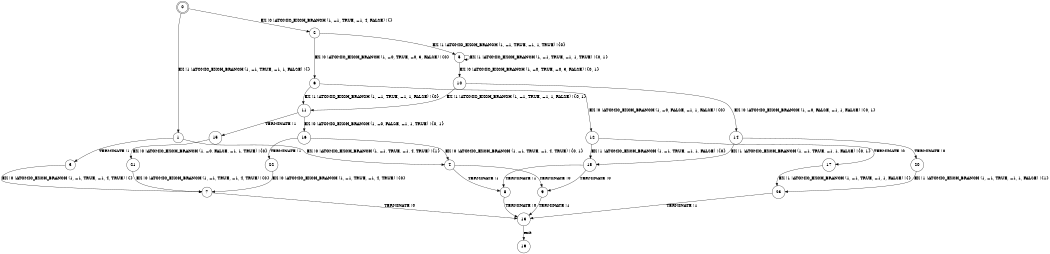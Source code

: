 digraph BCG {
size = "7, 10.5";
center = TRUE;
node [shape = circle];
0 [peripheries = 2];
0 -> 1 [label = "EX !1 !ATOMIC_EXCH_BRANCH (1, +1, TRUE, +1, 1, FALSE) !{}"];
0 -> 2 [label = "EX !0 !ATOMIC_EXCH_BRANCH (1, +1, TRUE, +1, 4, FALSE) !{}"];
1 -> 3 [label = "TERMINATE !1"];
1 -> 4 [label = "EX !0 !ATOMIC_EXCH_BRANCH (1, +1, TRUE, +1, 4, TRUE) !{1}"];
2 -> 5 [label = "EX !1 !ATOMIC_EXCH_BRANCH (1, +1, TRUE, +1, 1, TRUE) !{0}"];
2 -> 6 [label = "EX !0 !ATOMIC_EXCH_BRANCH (1, +0, TRUE, +0, 3, FALSE) !{0}"];
3 -> 7 [label = "EX !0 !ATOMIC_EXCH_BRANCH (1, +1, TRUE, +1, 4, TRUE) !{}"];
4 -> 8 [label = "TERMINATE !1"];
4 -> 9 [label = "TERMINATE !0"];
5 -> 5 [label = "EX !1 !ATOMIC_EXCH_BRANCH (1, +1, TRUE, +1, 1, TRUE) !{0, 1}"];
5 -> 10 [label = "EX !0 !ATOMIC_EXCH_BRANCH (1, +0, TRUE, +0, 3, FALSE) !{0, 1}"];
6 -> 11 [label = "EX !1 !ATOMIC_EXCH_BRANCH (1, +1, TRUE, +1, 1, FALSE) !{0}"];
6 -> 12 [label = "EX !0 !ATOMIC_EXCH_BRANCH (1, +0, FALSE, +1, 1, FALSE) !{0}"];
7 -> 13 [label = "TERMINATE !0"];
8 -> 13 [label = "TERMINATE !0"];
9 -> 13 [label = "TERMINATE !1"];
10 -> 11 [label = "EX !1 !ATOMIC_EXCH_BRANCH (1, +1, TRUE, +1, 1, FALSE) !{0, 1}"];
10 -> 14 [label = "EX !0 !ATOMIC_EXCH_BRANCH (1, +0, FALSE, +1, 1, FALSE) !{0, 1}"];
11 -> 15 [label = "TERMINATE !1"];
11 -> 16 [label = "EX !0 !ATOMIC_EXCH_BRANCH (1, +0, FALSE, +1, 1, TRUE) !{0, 1}"];
12 -> 17 [label = "TERMINATE !0"];
12 -> 18 [label = "EX !1 !ATOMIC_EXCH_BRANCH (1, +1, TRUE, +1, 1, FALSE) !{0}"];
13 -> 19 [label = "exit"];
14 -> 20 [label = "TERMINATE !0"];
14 -> 18 [label = "EX !1 !ATOMIC_EXCH_BRANCH (1, +1, TRUE, +1, 1, FALSE) !{0, 1}"];
15 -> 21 [label = "EX !0 !ATOMIC_EXCH_BRANCH (1, +0, FALSE, +1, 1, TRUE) !{0}"];
16 -> 22 [label = "TERMINATE !1"];
16 -> 4 [label = "EX !0 !ATOMIC_EXCH_BRANCH (1, +1, TRUE, +1, 4, TRUE) !{0, 1}"];
17 -> 23 [label = "EX !1 !ATOMIC_EXCH_BRANCH (1, +1, TRUE, +1, 1, FALSE) !{}"];
18 -> 8 [label = "TERMINATE !1"];
18 -> 9 [label = "TERMINATE !0"];
20 -> 23 [label = "EX !1 !ATOMIC_EXCH_BRANCH (1, +1, TRUE, +1, 1, FALSE) !{1}"];
21 -> 7 [label = "EX !0 !ATOMIC_EXCH_BRANCH (1, +1, TRUE, +1, 4, TRUE) !{0}"];
22 -> 7 [label = "EX !0 !ATOMIC_EXCH_BRANCH (1, +1, TRUE, +1, 4, TRUE) !{0}"];
23 -> 13 [label = "TERMINATE !1"];
}
